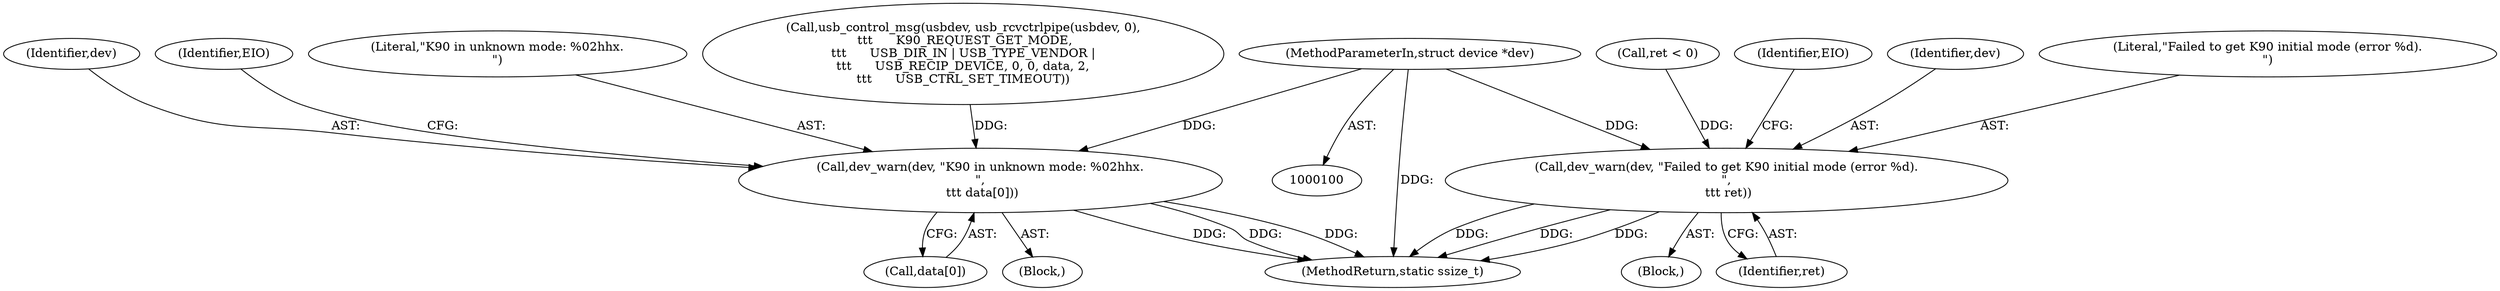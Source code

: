 digraph "0_linux_6d104af38b570d37aa32a5803b04c354f8ed513d_1@pointer" {
"1000101" [label="(MethodParameterIn,struct device *dev)"];
"1000143" [label="(Call,dev_warn(dev, \"Failed to get K90 initial mode (error %d).\n\",\n \t\t\t ret))"];
"1000166" [label="(Call,dev_warn(dev, \"K90 in unknown mode: %02hhx.\n\",\n \t\t\t data[0]))"];
"1000145" [label="(Literal,\"Failed to get K90 initial mode (error %d).\n\")"];
"1000139" [label="(Call,ret < 0)"];
"1000174" [label="(Identifier,EIO)"];
"1000168" [label="(Literal,\"K90 in unknown mode: %02hhx.\n\")"];
"1000169" [label="(Call,data[0])"];
"1000166" [label="(Call,dev_warn(dev, \"K90 in unknown mode: %02hhx.\n\",\n \t\t\t data[0]))"];
"1000149" [label="(Identifier,EIO)"];
"1000122" [label="(Call,usb_control_msg(usbdev, usb_rcvctrlpipe(usbdev, 0),\n \t\t\t      K90_REQUEST_GET_MODE,\n\t\t\t      USB_DIR_IN | USB_TYPE_VENDOR |\n\t\t\t      USB_RECIP_DEVICE, 0, 0, data, 2,\n\t\t\t      USB_CTRL_SET_TIMEOUT))"];
"1000143" [label="(Call,dev_warn(dev, \"Failed to get K90 initial mode (error %d).\n\",\n \t\t\t ret))"];
"1000146" [label="(Identifier,ret)"];
"1000167" [label="(Identifier,dev)"];
"1000101" [label="(MethodParameterIn,struct device *dev)"];
"1000144" [label="(Identifier,dev)"];
"1000181" [label="(MethodReturn,static ssize_t)"];
"1000154" [label="(Block,)"];
"1000142" [label="(Block,)"];
"1000101" -> "1000100"  [label="AST: "];
"1000101" -> "1000181"  [label="DDG: "];
"1000101" -> "1000143"  [label="DDG: "];
"1000101" -> "1000166"  [label="DDG: "];
"1000143" -> "1000142"  [label="AST: "];
"1000143" -> "1000146"  [label="CFG: "];
"1000144" -> "1000143"  [label="AST: "];
"1000145" -> "1000143"  [label="AST: "];
"1000146" -> "1000143"  [label="AST: "];
"1000149" -> "1000143"  [label="CFG: "];
"1000143" -> "1000181"  [label="DDG: "];
"1000143" -> "1000181"  [label="DDG: "];
"1000143" -> "1000181"  [label="DDG: "];
"1000139" -> "1000143"  [label="DDG: "];
"1000166" -> "1000154"  [label="AST: "];
"1000166" -> "1000169"  [label="CFG: "];
"1000167" -> "1000166"  [label="AST: "];
"1000168" -> "1000166"  [label="AST: "];
"1000169" -> "1000166"  [label="AST: "];
"1000174" -> "1000166"  [label="CFG: "];
"1000166" -> "1000181"  [label="DDG: "];
"1000166" -> "1000181"  [label="DDG: "];
"1000166" -> "1000181"  [label="DDG: "];
"1000122" -> "1000166"  [label="DDG: "];
}
